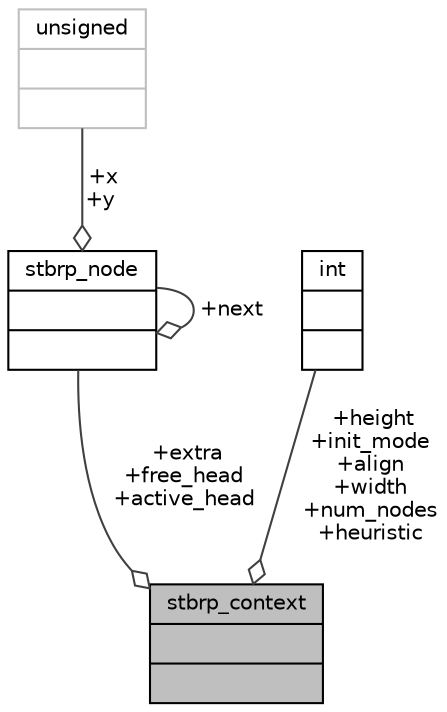 digraph "stbrp_context"
{
 // INTERACTIVE_SVG=YES
  bgcolor="transparent";
  edge [fontname="Helvetica",fontsize="10",labelfontname="Helvetica",labelfontsize="10"];
  node [fontname="Helvetica",fontsize="10",shape=record];
  Node1 [label="{stbrp_context\n||}",height=0.2,width=0.4,color="black", fillcolor="grey75", style="filled" fontcolor="black"];
  Node2 -> Node1 [color="grey25",fontsize="10",style="solid",label=" +extra\n+free_head\n+active_head" ,arrowhead="odiamond",fontname="Helvetica"];
  Node2 [label="{stbrp_node\n||}",height=0.2,width=0.4,color="black",URL="$d0/dbb/structstbrp__node.html"];
  Node2 -> Node2 [color="grey25",fontsize="10",style="solid",label=" +next" ,arrowhead="odiamond",fontname="Helvetica"];
  Node3 -> Node2 [color="grey25",fontsize="10",style="solid",label=" +x\n+y" ,arrowhead="odiamond",fontname="Helvetica"];
  Node3 [label="{unsigned\n||}",height=0.2,width=0.4,color="grey75"];
  Node4 -> Node1 [color="grey25",fontsize="10",style="solid",label=" +height\n+init_mode\n+align\n+width\n+num_nodes\n+heuristic" ,arrowhead="odiamond",fontname="Helvetica"];
  Node4 [label="{int\n||}",height=0.2,width=0.4,color="black",URL="$d1/da0/classint.html"];
}
